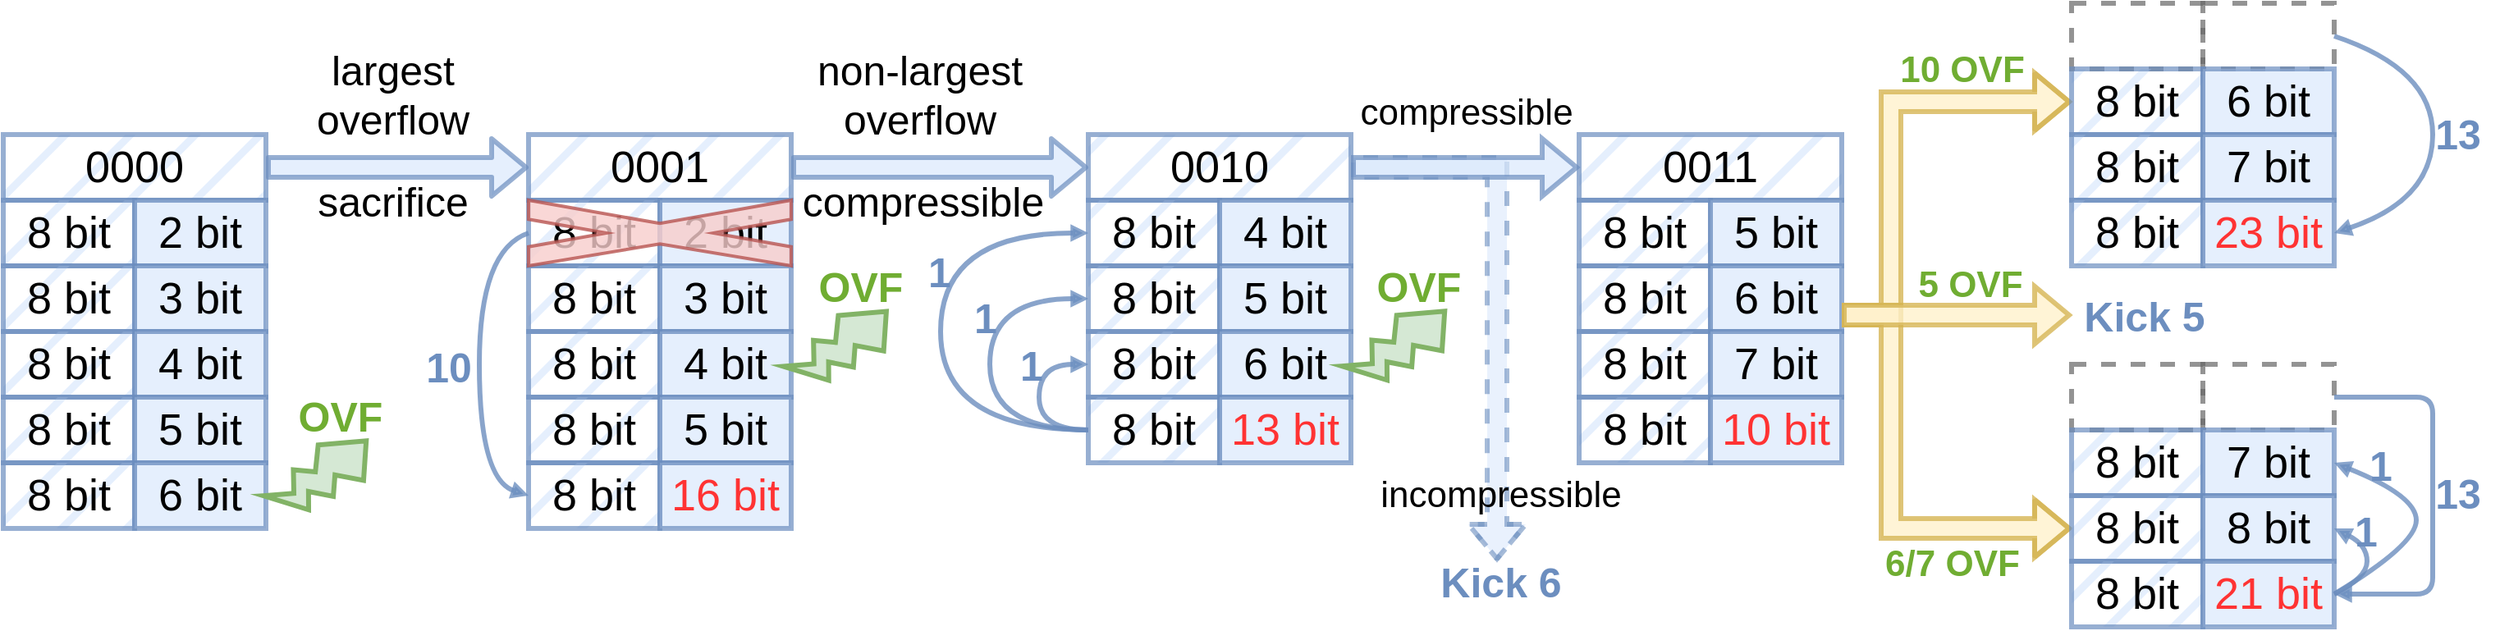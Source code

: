 <mxfile version="21.1.1" type="github">
  <diagram name="第 1 页" id="zboWKc4ISoyXJ-1OVmhn">
    <mxGraphModel dx="1831" dy="1630" grid="1" gridSize="10" guides="1" tooltips="1" connect="1" arrows="1" fold="1" page="0" pageScale="1" pageWidth="827" pageHeight="1169" math="0" shadow="0">
      <root>
        <mxCell id="0" />
        <mxCell id="1" parent="0" />
        <mxCell id="GYQ1Kux6D1NKfZAObwNb-1" value="&lt;font style=&quot;font-size: 27px;&quot;&gt;&lt;br style=&quot;font-size: 27px;&quot;&gt;&lt;/font&gt;" style="rounded=0;whiteSpace=wrap;html=1;fontFamily=Helvetica;strokeWidth=3;fillColor=none;strokeColor=#666666;fontSize=27;fillStyle=hatch;opacity=70;fontColor=#333333;dashed=1;" vertex="1" parent="1">
          <mxGeometry x="2020" y="60" width="80" height="40" as="geometry" />
        </mxCell>
        <mxCell id="GYQ1Kux6D1NKfZAObwNb-2" value="&lt;font style=&quot;font-size: 27px;&quot;&gt;&lt;br style=&quot;font-size: 27px;&quot;&gt;&lt;/font&gt;" style="rounded=0;whiteSpace=wrap;html=1;fontFamily=Helvetica;strokeWidth=3;fillColor=none;strokeColor=#666666;fontSize=27;opacity=70;fontColor=#333333;dashed=1;" vertex="1" parent="1">
          <mxGeometry x="2100" y="60" width="80" height="40" as="geometry" />
        </mxCell>
        <mxCell id="GYQ1Kux6D1NKfZAObwNb-3" value="&lt;font style=&quot;font-size: 27px;&quot;&gt;&lt;br style=&quot;font-size: 27px;&quot;&gt;&lt;/font&gt;" style="rounded=0;whiteSpace=wrap;html=1;fontFamily=Helvetica;strokeWidth=3;fillColor=none;strokeColor=#666666;fontSize=27;fillStyle=hatch;opacity=70;fontColor=#333333;dashed=1;" vertex="1" parent="1">
          <mxGeometry x="2020" y="-160" width="80" height="40" as="geometry" />
        </mxCell>
        <mxCell id="GYQ1Kux6D1NKfZAObwNb-4" value="&lt;font style=&quot;font-size: 27px;&quot;&gt;&lt;br style=&quot;font-size: 27px;&quot;&gt;&lt;/font&gt;" style="rounded=0;whiteSpace=wrap;html=1;fontFamily=Helvetica;strokeWidth=3;fillColor=none;strokeColor=#666666;fontSize=27;opacity=70;fontColor=#333333;dashed=1;" vertex="1" parent="1">
          <mxGeometry x="2100" y="-160" width="80" height="40" as="geometry" />
        </mxCell>
        <mxCell id="GYQ1Kux6D1NKfZAObwNb-5" style="orthogonalLoop=1;jettySize=auto;html=1;startArrow=none;startFill=0;endArrow=block;endFill=0;strokeColor=#6c8ebf;strokeWidth=3;fontStyle=1;jumpStyle=gap;jumpSize=10;rounded=0;fontFamily=Helvetica;fontSize=30;fillColor=#dae8fc;shape=flexArrow;gradientDirection=south;opacity=60;exitX=1;exitY=0.5;exitDx=0;exitDy=0;dashed=1;" edge="1" parent="1" source="GYQ1Kux6D1NKfZAObwNb-32">
          <mxGeometry relative="1" as="geometry">
            <mxPoint x="1540.0" y="136" as="sourcePoint" />
            <mxPoint x="1670" y="180" as="targetPoint" />
            <Array as="points">
              <mxPoint x="1670" y="-60" />
            </Array>
          </mxGeometry>
        </mxCell>
        <mxCell id="GYQ1Kux6D1NKfZAObwNb-6" value="&lt;font style=&quot;font-size: 22px;&quot;&gt;5 OVF&lt;/font&gt;" style="text;html=1;align=center;verticalAlign=middle;resizable=0;points=[];autosize=1;fontStyle=1;fontFamily=Helvetica;fontSize=25;strokeWidth=3;fillColor=none;strokeColor=none;gradientColor=#97d077;gradientDirection=south;rotation=0;fontColor=#4D9900;textOpacity=80;" vertex="1" parent="1">
          <mxGeometry x="1913" y="-10.14" width="90" height="40" as="geometry" />
        </mxCell>
        <mxCell id="GYQ1Kux6D1NKfZAObwNb-7" value="&lt;font style=&quot;font-size: 27px;&quot;&gt;&lt;font style=&quot;font-size: 27px;&quot;&gt;0000&lt;/font&gt;&lt;br style=&quot;font-size: 27px;&quot;&gt;&lt;/font&gt;" style="rounded=0;whiteSpace=wrap;html=1;fontFamily=Helvetica;strokeWidth=3;fillColor=#dae8fc;strokeColor=#6c8ebf;fontSize=27;fillStyle=hatch;opacity=70;" vertex="1" parent="1">
          <mxGeometry x="760" y="-80" width="160" height="40" as="geometry" />
        </mxCell>
        <mxCell id="GYQ1Kux6D1NKfZAObwNb-8" value="&lt;font style=&quot;font-size: 27px;&quot;&gt;&lt;font style=&quot;font-size: 27px;&quot;&gt;8 bit&lt;/font&gt;&lt;br style=&quot;font-size: 27px;&quot;&gt;&lt;/font&gt;" style="rounded=0;whiteSpace=wrap;html=1;fontFamily=Helvetica;strokeWidth=3;fillColor=#dae8fc;strokeColor=#6c8ebf;fontSize=27;fillStyle=hatch;opacity=70;" vertex="1" parent="1">
          <mxGeometry x="760" y="-40" width="80" height="40" as="geometry" />
        </mxCell>
        <mxCell id="GYQ1Kux6D1NKfZAObwNb-9" value="&lt;font style=&quot;font-size: 27px;&quot;&gt;&lt;font style=&quot;font-size: 27px;&quot;&gt;2 bit&lt;/font&gt;&lt;br style=&quot;font-size: 27px;&quot;&gt;&lt;/font&gt;" style="rounded=0;whiteSpace=wrap;html=1;fontFamily=Helvetica;strokeWidth=3;fillColor=#dae8fc;strokeColor=#6c8ebf;fontSize=27;opacity=70;" vertex="1" parent="1">
          <mxGeometry x="840" y="-40" width="80" height="40" as="geometry" />
        </mxCell>
        <mxCell id="GYQ1Kux6D1NKfZAObwNb-10" value="&lt;font style=&quot;font-size: 27px;&quot;&gt;&lt;font style=&quot;font-size: 27px;&quot;&gt;8 bit&lt;/font&gt;&lt;br style=&quot;font-size: 27px;&quot;&gt;&lt;/font&gt;" style="rounded=0;whiteSpace=wrap;html=1;fontFamily=Helvetica;strokeWidth=3;fillColor=#dae8fc;strokeColor=#6c8ebf;fontSize=27;fillStyle=hatch;opacity=70;" vertex="1" parent="1">
          <mxGeometry x="760" width="80" height="40" as="geometry" />
        </mxCell>
        <mxCell id="GYQ1Kux6D1NKfZAObwNb-11" value="&lt;font style=&quot;font-size: 27px;&quot;&gt;&lt;font style=&quot;font-size: 27px;&quot;&gt;3 bit&lt;/font&gt;&lt;br style=&quot;font-size: 27px;&quot;&gt;&lt;/font&gt;" style="rounded=0;whiteSpace=wrap;html=1;fontFamily=Helvetica;strokeWidth=3;fillColor=#dae8fc;strokeColor=#6c8ebf;fontSize=27;opacity=70;" vertex="1" parent="1">
          <mxGeometry x="840" width="80" height="40" as="geometry" />
        </mxCell>
        <mxCell id="GYQ1Kux6D1NKfZAObwNb-12" value="&lt;font style=&quot;font-size: 27px;&quot;&gt;&lt;font style=&quot;font-size: 27px;&quot;&gt;8 bit&lt;/font&gt;&lt;br style=&quot;font-size: 27px;&quot;&gt;&lt;/font&gt;" style="rounded=0;whiteSpace=wrap;html=1;fontFamily=Helvetica;strokeWidth=3;fillColor=#dae8fc;strokeColor=#6c8ebf;fontSize=27;fillStyle=hatch;opacity=70;" vertex="1" parent="1">
          <mxGeometry x="760" y="40" width="80" height="40" as="geometry" />
        </mxCell>
        <mxCell id="GYQ1Kux6D1NKfZAObwNb-13" value="&lt;font style=&quot;font-size: 27px;&quot;&gt;&lt;font style=&quot;font-size: 27px;&quot;&gt;4 bit&lt;/font&gt;&lt;br style=&quot;font-size: 27px;&quot;&gt;&lt;/font&gt;" style="rounded=0;whiteSpace=wrap;html=1;fontFamily=Helvetica;strokeWidth=3;fillColor=#dae8fc;strokeColor=#6c8ebf;fontSize=27;opacity=70;" vertex="1" parent="1">
          <mxGeometry x="840" y="40" width="80" height="40" as="geometry" />
        </mxCell>
        <mxCell id="GYQ1Kux6D1NKfZAObwNb-14" value="&lt;font style=&quot;font-size: 27px;&quot;&gt;&lt;font style=&quot;font-size: 27px;&quot;&gt;8 bit&lt;/font&gt;&lt;br style=&quot;font-size: 27px;&quot;&gt;&lt;/font&gt;" style="rounded=0;whiteSpace=wrap;html=1;fontFamily=Helvetica;strokeWidth=3;fillColor=#dae8fc;strokeColor=#6c8ebf;fontSize=27;fillStyle=hatch;opacity=70;" vertex="1" parent="1">
          <mxGeometry x="760" y="80" width="80" height="40" as="geometry" />
        </mxCell>
        <mxCell id="GYQ1Kux6D1NKfZAObwNb-15" value="&lt;font style=&quot;font-size: 27px;&quot;&gt;&lt;font style=&quot;font-size: 27px;&quot;&gt;5 bit&lt;/font&gt;&lt;br style=&quot;font-size: 27px;&quot;&gt;&lt;/font&gt;" style="rounded=0;whiteSpace=wrap;html=1;fontFamily=Helvetica;strokeWidth=3;fillColor=#dae8fc;strokeColor=#6c8ebf;fontSize=27;opacity=70;" vertex="1" parent="1">
          <mxGeometry x="840" y="80" width="80" height="40" as="geometry" />
        </mxCell>
        <mxCell id="GYQ1Kux6D1NKfZAObwNb-16" value="&lt;font style=&quot;font-size: 27px;&quot;&gt;&lt;font style=&quot;font-size: 27px;&quot;&gt;8 bit&lt;/font&gt;&lt;br style=&quot;font-size: 27px;&quot;&gt;&lt;/font&gt;" style="rounded=0;whiteSpace=wrap;html=1;fontFamily=Helvetica;strokeWidth=3;fillColor=#dae8fc;strokeColor=#6c8ebf;fontSize=27;fillStyle=hatch;opacity=70;" vertex="1" parent="1">
          <mxGeometry x="760" y="120" width="80" height="40" as="geometry" />
        </mxCell>
        <mxCell id="GYQ1Kux6D1NKfZAObwNb-17" value="&lt;font style=&quot;font-size: 27px;&quot;&gt;&lt;font style=&quot;font-size: 27px;&quot;&gt;6 bit&lt;/font&gt;&lt;br style=&quot;font-size: 27px;&quot;&gt;&lt;/font&gt;" style="rounded=0;whiteSpace=wrap;html=1;fontFamily=Helvetica;strokeWidth=3;fillColor=#dae8fc;strokeColor=#6c8ebf;fontSize=27;opacity=70;" vertex="1" parent="1">
          <mxGeometry x="840" y="120" width="80" height="40" as="geometry" />
        </mxCell>
        <mxCell id="GYQ1Kux6D1NKfZAObwNb-18" value="&lt;font style=&quot;font-size: 27px;&quot;&gt;&lt;font style=&quot;font-size: 27px;&quot;&gt;0001&lt;/font&gt;&lt;br style=&quot;font-size: 27px;&quot;&gt;&lt;/font&gt;" style="rounded=0;whiteSpace=wrap;html=1;fontFamily=Helvetica;strokeWidth=3;fillColor=#dae8fc;strokeColor=#6c8ebf;fontSize=27;fillStyle=hatch;opacity=70;" vertex="1" parent="1">
          <mxGeometry x="1080" y="-80" width="160" height="40" as="geometry" />
        </mxCell>
        <mxCell id="GYQ1Kux6D1NKfZAObwNb-19" value="&lt;font style=&quot;font-size: 27px;&quot;&gt;&lt;font style=&quot;font-size: 27px;&quot;&gt;8 bit&lt;/font&gt;&lt;br style=&quot;font-size: 27px;&quot;&gt;&lt;/font&gt;" style="rounded=0;whiteSpace=wrap;html=1;fontFamily=Helvetica;strokeWidth=3;fillColor=#dae8fc;strokeColor=#6c8ebf;fontSize=27;fillStyle=hatch;opacity=70;" vertex="1" parent="1">
          <mxGeometry x="1080" y="-40" width="80" height="40" as="geometry" />
        </mxCell>
        <mxCell id="GYQ1Kux6D1NKfZAObwNb-20" value="&lt;font style=&quot;font-size: 27px;&quot;&gt;&lt;font style=&quot;font-size: 27px;&quot;&gt;2 bit&lt;/font&gt;&lt;br style=&quot;font-size: 27px;&quot;&gt;&lt;/font&gt;" style="rounded=0;whiteSpace=wrap;html=1;fontFamily=Helvetica;strokeWidth=3;fillColor=#dae8fc;strokeColor=#6c8ebf;fontSize=27;opacity=70;" vertex="1" parent="1">
          <mxGeometry x="1160" y="-40" width="80" height="40" as="geometry" />
        </mxCell>
        <mxCell id="GYQ1Kux6D1NKfZAObwNb-21" value="&lt;font style=&quot;font-size: 27px;&quot;&gt;&lt;font style=&quot;font-size: 27px;&quot;&gt;8 bit&lt;/font&gt;&lt;br style=&quot;font-size: 27px;&quot;&gt;&lt;/font&gt;" style="rounded=0;whiteSpace=wrap;html=1;fontFamily=Helvetica;strokeWidth=3;fillColor=#dae8fc;strokeColor=#6c8ebf;fontSize=27;fillStyle=hatch;opacity=70;" vertex="1" parent="1">
          <mxGeometry x="1080" width="80" height="40" as="geometry" />
        </mxCell>
        <mxCell id="GYQ1Kux6D1NKfZAObwNb-22" value="&lt;font style=&quot;font-size: 27px;&quot;&gt;&lt;font style=&quot;font-size: 27px;&quot;&gt;3 bit&lt;/font&gt;&lt;br style=&quot;font-size: 27px;&quot;&gt;&lt;/font&gt;" style="rounded=0;whiteSpace=wrap;html=1;fontFamily=Helvetica;strokeWidth=3;fillColor=#dae8fc;strokeColor=#6c8ebf;fontSize=27;opacity=70;" vertex="1" parent="1">
          <mxGeometry x="1160" width="80" height="40" as="geometry" />
        </mxCell>
        <mxCell id="GYQ1Kux6D1NKfZAObwNb-23" value="&lt;font style=&quot;font-size: 27px;&quot;&gt;&lt;font style=&quot;font-size: 27px;&quot;&gt;8 bit&lt;/font&gt;&lt;br style=&quot;font-size: 27px;&quot;&gt;&lt;/font&gt;" style="rounded=0;whiteSpace=wrap;html=1;fontFamily=Helvetica;strokeWidth=3;fillColor=#dae8fc;strokeColor=#6c8ebf;fontSize=27;fillStyle=hatch;opacity=70;" vertex="1" parent="1">
          <mxGeometry x="1080" y="40" width="80" height="40" as="geometry" />
        </mxCell>
        <mxCell id="GYQ1Kux6D1NKfZAObwNb-24" value="&lt;font style=&quot;font-size: 27px;&quot;&gt;&lt;font style=&quot;font-size: 27px;&quot;&gt;4 bit&lt;/font&gt;&lt;br style=&quot;font-size: 27px;&quot;&gt;&lt;/font&gt;" style="rounded=0;whiteSpace=wrap;html=1;fontFamily=Helvetica;strokeWidth=3;fillColor=#dae8fc;strokeColor=#6c8ebf;fontSize=27;opacity=70;" vertex="1" parent="1">
          <mxGeometry x="1160" y="40" width="80" height="40" as="geometry" />
        </mxCell>
        <mxCell id="GYQ1Kux6D1NKfZAObwNb-25" value="&lt;font style=&quot;font-size: 27px;&quot;&gt;&lt;font style=&quot;font-size: 27px;&quot;&gt;8 bit&lt;/font&gt;&lt;br style=&quot;font-size: 27px;&quot;&gt;&lt;/font&gt;" style="rounded=0;whiteSpace=wrap;html=1;fontFamily=Helvetica;strokeWidth=3;fillColor=#dae8fc;strokeColor=#6c8ebf;fontSize=27;fillStyle=hatch;opacity=70;" vertex="1" parent="1">
          <mxGeometry x="1080" y="80" width="80" height="40" as="geometry" />
        </mxCell>
        <mxCell id="GYQ1Kux6D1NKfZAObwNb-26" value="&lt;font style=&quot;font-size: 27px;&quot;&gt;&lt;font style=&quot;font-size: 27px;&quot;&gt;5 bit&lt;/font&gt;&lt;br style=&quot;font-size: 27px;&quot;&gt;&lt;/font&gt;" style="rounded=0;whiteSpace=wrap;html=1;fontFamily=Helvetica;strokeWidth=3;fillColor=#dae8fc;strokeColor=#6c8ebf;fontSize=27;opacity=70;" vertex="1" parent="1">
          <mxGeometry x="1160" y="80" width="80" height="40" as="geometry" />
        </mxCell>
        <mxCell id="GYQ1Kux6D1NKfZAObwNb-27" value="&lt;font style=&quot;font-size: 27px;&quot;&gt;&lt;font style=&quot;font-size: 27px;&quot;&gt;8 bit&lt;/font&gt;&lt;br style=&quot;font-size: 27px;&quot;&gt;&lt;/font&gt;" style="rounded=0;whiteSpace=wrap;html=1;fontFamily=Helvetica;strokeWidth=3;fillColor=#dae8fc;strokeColor=#6c8ebf;fontSize=27;fillStyle=hatch;opacity=70;" vertex="1" parent="1">
          <mxGeometry x="1080" y="120" width="80" height="40" as="geometry" />
        </mxCell>
        <mxCell id="GYQ1Kux6D1NKfZAObwNb-28" value="&lt;font style=&quot;font-size: 27px;&quot;&gt;&lt;font color=&quot;#ff3333&quot; style=&quot;font-size: 27px;&quot;&gt;16 bit&lt;/font&gt;&lt;br style=&quot;font-size: 27px;&quot;&gt;&lt;/font&gt;" style="rounded=0;whiteSpace=wrap;html=1;fontFamily=Helvetica;strokeWidth=3;fillColor=#dae8fc;strokeColor=#6c8ebf;fontSize=27;opacity=70;" vertex="1" parent="1">
          <mxGeometry x="1160" y="120" width="80" height="40" as="geometry" />
        </mxCell>
        <mxCell id="GYQ1Kux6D1NKfZAObwNb-29" value="&lt;font style=&quot;font-size: 25px;&quot;&gt;OVF&lt;/font&gt;" style="text;html=1;align=center;verticalAlign=middle;resizable=0;points=[];autosize=1;fontStyle=1;fontFamily=Helvetica;fontSize=25;strokeWidth=3;fillColor=none;strokeColor=none;gradientColor=#97d077;gradientDirection=south;rotation=0;fontColor=#4D9900;textOpacity=80;" vertex="1" parent="1">
          <mxGeometry x="930" y="71.0" width="70" height="40" as="geometry" />
        </mxCell>
        <mxCell id="GYQ1Kux6D1NKfZAObwNb-30" style="orthogonalLoop=1;jettySize=auto;html=1;startArrow=none;startFill=0;endArrow=block;endFill=0;strokeColor=#6c8ebf;strokeWidth=3;fontStyle=1;jumpStyle=gap;jumpSize=10;rounded=1;fontFamily=Helvetica;fontSize=30;fillColor=#dae8fc;shape=flexArrow;gradientDirection=south;opacity=70;exitX=1;exitY=0.5;exitDx=0;exitDy=0;entryX=0;entryY=0.5;entryDx=0;entryDy=0;" edge="1" parent="1" source="GYQ1Kux6D1NKfZAObwNb-7" target="GYQ1Kux6D1NKfZAObwNb-18">
          <mxGeometry relative="1" as="geometry">
            <mxPoint x="1000" y="-100" as="sourcePoint" />
            <mxPoint x="1000" y="150" as="targetPoint" />
          </mxGeometry>
        </mxCell>
        <mxCell id="GYQ1Kux6D1NKfZAObwNb-31" value="&lt;font color=&quot;#000000&quot; style=&quot;font-size: 25px; font-weight: normal;&quot;&gt;largest&lt;br style=&quot;font-size: 25px;&quot;&gt;overflow&lt;br style=&quot;font-size: 25px;&quot;&gt;&lt;/font&gt;" style="text;html=1;align=center;verticalAlign=middle;resizable=0;points=[];autosize=1;fontStyle=1;fontFamily=Helvetica;fontSize=25;strokeWidth=3;fillColor=none;strokeColor=none;gradientColor=#97d077;gradientDirection=south;rotation=0;fontColor=#4D9900;" vertex="1" parent="1">
          <mxGeometry x="937" y="-140.0" width="120" height="70" as="geometry" />
        </mxCell>
        <mxCell id="GYQ1Kux6D1NKfZAObwNb-32" value="&lt;font style=&quot;font-size: 27px;&quot;&gt;&lt;font style=&quot;font-size: 27px;&quot;&gt;0010&lt;/font&gt;&lt;br style=&quot;font-size: 27px;&quot;&gt;&lt;/font&gt;" style="rounded=0;whiteSpace=wrap;html=1;fontFamily=Helvetica;strokeWidth=3;fillColor=#dae8fc;strokeColor=#6c8ebf;fontSize=27;fillStyle=hatch;opacity=70;" vertex="1" parent="1">
          <mxGeometry x="1421" y="-80" width="160" height="40" as="geometry" />
        </mxCell>
        <mxCell id="GYQ1Kux6D1NKfZAObwNb-33" value="&lt;font style=&quot;font-size: 27px;&quot;&gt;&lt;font style=&quot;font-size: 27px;&quot;&gt;8 bit&lt;/font&gt;&lt;br style=&quot;font-size: 27px;&quot;&gt;&lt;/font&gt;" style="rounded=0;whiteSpace=wrap;html=1;fontFamily=Helvetica;strokeWidth=3;fillColor=#dae8fc;strokeColor=#6c8ebf;fontSize=27;fillStyle=hatch;opacity=70;" vertex="1" parent="1">
          <mxGeometry x="1421" y="-40" width="80" height="40" as="geometry" />
        </mxCell>
        <mxCell id="GYQ1Kux6D1NKfZAObwNb-34" value="&lt;font style=&quot;font-size: 27px;&quot;&gt;&lt;font style=&quot;font-size: 27px;&quot;&gt;4 bit&lt;/font&gt;&lt;br style=&quot;font-size: 27px;&quot;&gt;&lt;/font&gt;" style="rounded=0;whiteSpace=wrap;html=1;fontFamily=Helvetica;strokeWidth=3;fillColor=#dae8fc;strokeColor=#6c8ebf;fontSize=27;opacity=70;" vertex="1" parent="1">
          <mxGeometry x="1501" y="-40" width="80" height="40" as="geometry" />
        </mxCell>
        <mxCell id="GYQ1Kux6D1NKfZAObwNb-35" value="&lt;font style=&quot;font-size: 27px;&quot;&gt;&lt;font style=&quot;font-size: 27px;&quot;&gt;8 bit&lt;/font&gt;&lt;br style=&quot;font-size: 27px;&quot;&gt;&lt;/font&gt;" style="rounded=0;whiteSpace=wrap;html=1;fontFamily=Helvetica;strokeWidth=3;fillColor=#dae8fc;strokeColor=#6c8ebf;fontSize=27;fillStyle=hatch;opacity=70;" vertex="1" parent="1">
          <mxGeometry x="1421" width="80" height="40" as="geometry" />
        </mxCell>
        <mxCell id="GYQ1Kux6D1NKfZAObwNb-36" value="&lt;font style=&quot;font-size: 27px;&quot;&gt;5 bit&lt;br style=&quot;font-size: 27px;&quot;&gt;&lt;/font&gt;" style="rounded=0;whiteSpace=wrap;html=1;fontFamily=Helvetica;strokeWidth=3;fillColor=#dae8fc;strokeColor=#6c8ebf;fontSize=27;opacity=70;" vertex="1" parent="1">
          <mxGeometry x="1501" width="80" height="40" as="geometry" />
        </mxCell>
        <mxCell id="GYQ1Kux6D1NKfZAObwNb-37" value="&lt;font style=&quot;font-size: 27px;&quot;&gt;&lt;font style=&quot;font-size: 27px;&quot;&gt;8 bit&lt;/font&gt;&lt;br style=&quot;font-size: 27px;&quot;&gt;&lt;/font&gt;" style="rounded=0;whiteSpace=wrap;html=1;fontFamily=Helvetica;strokeWidth=3;fillColor=#dae8fc;strokeColor=#6c8ebf;fontSize=27;fillStyle=hatch;opacity=70;" vertex="1" parent="1">
          <mxGeometry x="1421" y="40" width="80" height="40" as="geometry" />
        </mxCell>
        <mxCell id="GYQ1Kux6D1NKfZAObwNb-38" value="&lt;font style=&quot;font-size: 27px;&quot;&gt;&lt;font style=&quot;font-size: 27px;&quot;&gt;6 bit&lt;/font&gt;&lt;br style=&quot;font-size: 27px;&quot;&gt;&lt;/font&gt;" style="rounded=0;whiteSpace=wrap;html=1;fontFamily=Helvetica;strokeWidth=3;fillColor=#dae8fc;strokeColor=#6c8ebf;fontSize=27;opacity=70;" vertex="1" parent="1">
          <mxGeometry x="1501" y="40" width="80" height="40" as="geometry" />
        </mxCell>
        <mxCell id="GYQ1Kux6D1NKfZAObwNb-39" value="&lt;font style=&quot;font-size: 27px;&quot;&gt;&lt;font style=&quot;font-size: 27px;&quot;&gt;8 bit&lt;/font&gt;&lt;br style=&quot;font-size: 27px;&quot;&gt;&lt;/font&gt;" style="rounded=0;whiteSpace=wrap;html=1;fontFamily=Helvetica;strokeWidth=3;fillColor=#dae8fc;strokeColor=#6c8ebf;fontSize=27;fillStyle=hatch;opacity=70;" vertex="1" parent="1">
          <mxGeometry x="1421" y="80" width="80" height="40" as="geometry" />
        </mxCell>
        <mxCell id="GYQ1Kux6D1NKfZAObwNb-40" value="&lt;font style=&quot;font-size: 27px;&quot;&gt;&lt;font color=&quot;#ff3333&quot; style=&quot;font-size: 27px;&quot;&gt;13 bit&lt;/font&gt;&lt;br style=&quot;font-size: 27px;&quot;&gt;&lt;/font&gt;" style="rounded=0;whiteSpace=wrap;html=1;fontFamily=Helvetica;strokeWidth=3;fillColor=#dae8fc;strokeColor=#6c8ebf;fontSize=27;opacity=70;" vertex="1" parent="1">
          <mxGeometry x="1501" y="80" width="80" height="40" as="geometry" />
        </mxCell>
        <mxCell id="GYQ1Kux6D1NKfZAObwNb-41" style="orthogonalLoop=1;jettySize=auto;html=1;startArrow=none;startFill=0;endArrow=block;endFill=0;strokeColor=#6c8ebf;strokeWidth=3;fontStyle=1;jumpStyle=gap;jumpSize=10;rounded=1;fontFamily=Helvetica;fontSize=30;fillColor=#dae8fc;shape=flexArrow;gradientDirection=south;opacity=70;exitX=1;exitY=0.5;exitDx=0;exitDy=0;entryX=0;entryY=0.5;entryDx=0;entryDy=0;" edge="1" parent="1" source="GYQ1Kux6D1NKfZAObwNb-18" target="GYQ1Kux6D1NKfZAObwNb-32">
          <mxGeometry relative="1" as="geometry">
            <mxPoint x="1210" y="-105.5" as="sourcePoint" />
            <mxPoint x="1410" y="-105.5" as="targetPoint" />
          </mxGeometry>
        </mxCell>
        <mxCell id="GYQ1Kux6D1NKfZAObwNb-42" value="" style="verticalLabelPosition=bottom;verticalAlign=top;html=1;shape=mxgraph.basic.x;shadow=0;fillStyle=auto;strokeWidth=2;fontSize=27;fillColor=#f8cecc;strokeColor=#b85450;rotation=-90;gradientDirection=north;opacity=80;" vertex="1" parent="1">
          <mxGeometry x="1140" y="-100" width="40" height="160" as="geometry" />
        </mxCell>
        <mxCell id="GYQ1Kux6D1NKfZAObwNb-43" style="orthogonalLoop=1;jettySize=auto;html=1;strokeWidth=3;fontStyle=1;fontFamily=Helvetica;fontSize=30;entryX=0;entryY=0.5;entryDx=0;entryDy=0;endArrow=block;endFill=1;fillColor=#dae8fc;strokeColor=#6c8ebf;opacity=80;exitX=0;exitY=0.5;exitDx=0;exitDy=0;curved=1;endSize=3;" edge="1" parent="1" source="GYQ1Kux6D1NKfZAObwNb-19" target="GYQ1Kux6D1NKfZAObwNb-27">
          <mxGeometry relative="1" as="geometry">
            <mxPoint x="1160" y="187" as="targetPoint" />
            <mxPoint x="1010" y="20" as="sourcePoint" />
            <Array as="points">
              <mxPoint x="1050" y="-10" />
              <mxPoint x="1050" y="130" />
            </Array>
          </mxGeometry>
        </mxCell>
        <mxCell id="GYQ1Kux6D1NKfZAObwNb-44" value="&lt;font color=&quot;#6c8ebf&quot; style=&quot;font-size: 25px;&quot;&gt;10&lt;/font&gt;" style="text;html=1;align=center;verticalAlign=middle;resizable=0;points=[];autosize=1;fontStyle=1;fontFamily=Helvetica;fontSize=30;strokeWidth=3;fillColor=none;strokeColor=none;gradientColor=#97d077;gradientDirection=south;rotation=0;fontColor=#4D9900;" vertex="1" parent="1">
          <mxGeometry x="1006" y="35.0" width="50" height="50" as="geometry" />
        </mxCell>
        <mxCell id="GYQ1Kux6D1NKfZAObwNb-45" value="" style="verticalLabelPosition=bottom;verticalAlign=top;html=1;shape=mxgraph.basic.flash;fillStyle=auto;fillColor=#d5e8d4;rotation=45;strokeColor=#82b366;strokeWidth=3;flipH=0;shadow=0;" vertex="1" parent="1">
          <mxGeometry x="1253.85" y="16.06" width="36.64" height="68.08" as="geometry" />
        </mxCell>
        <mxCell id="GYQ1Kux6D1NKfZAObwNb-46" value="&lt;font style=&quot;font-size: 25px;&quot;&gt;OVF&lt;/font&gt;" style="text;html=1;align=center;verticalAlign=middle;resizable=0;points=[];autosize=1;fontStyle=1;fontFamily=Helvetica;fontSize=25;strokeWidth=3;fillColor=none;strokeColor=none;gradientColor=#97d077;gradientDirection=south;rotation=0;fontColor=#4D9900;textOpacity=80;" vertex="1" parent="1">
          <mxGeometry x="1247.0" y="-8.14" width="70" height="40" as="geometry" />
        </mxCell>
        <mxCell id="GYQ1Kux6D1NKfZAObwNb-47" value="" style="verticalLabelPosition=bottom;verticalAlign=top;html=1;shape=mxgraph.basic.flash;fillStyle=auto;fillColor=#d5e8d4;rotation=45;strokeColor=#82b366;strokeWidth=3;flipH=0;shadow=0;" vertex="1" parent="1">
          <mxGeometry x="937.0" y="94.92" width="36.64" height="68.08" as="geometry" />
        </mxCell>
        <mxCell id="GYQ1Kux6D1NKfZAObwNb-48" value="&lt;p style=&quot;margin-top: 0pt; margin-bottom: 0pt; margin-left: 0in; font-size: 25px;&quot;&gt;&lt;font style=&quot;font-weight: normal; font-size: 25px;&quot; color=&quot;#000000&quot;&gt;compressible&lt;/font&gt;&lt;/p&gt;" style="text;html=1;align=center;verticalAlign=middle;resizable=0;points=[];autosize=1;fontStyle=1;fontFamily=Helvetica;fontSize=25;strokeWidth=3;fillColor=none;strokeColor=none;gradientColor=#97d077;gradientDirection=south;rotation=0;fontColor=#4D9900;" vertex="1" parent="1">
          <mxGeometry x="1235" y="-59.94" width="170" height="40" as="geometry" />
        </mxCell>
        <mxCell id="GYQ1Kux6D1NKfZAObwNb-49" style="orthogonalLoop=1;jettySize=auto;html=1;strokeWidth=3;fontStyle=1;fontFamily=Helvetica;fontSize=30;entryX=0;entryY=0.5;entryDx=0;entryDy=0;endArrow=block;endFill=1;fillColor=#dae8fc;strokeColor=#6c8ebf;opacity=80;exitX=0;exitY=0.5;exitDx=0;exitDy=0;curved=1;endSize=3;" edge="1" parent="1" source="GYQ1Kux6D1NKfZAObwNb-39" target="GYQ1Kux6D1NKfZAObwNb-37">
          <mxGeometry relative="1" as="geometry">
            <mxPoint x="1381" y="273" as="targetPoint" />
            <mxPoint x="1381" y="113" as="sourcePoint" />
            <Array as="points">
              <mxPoint x="1391" y="100" />
              <mxPoint x="1391" y="60" />
            </Array>
          </mxGeometry>
        </mxCell>
        <mxCell id="GYQ1Kux6D1NKfZAObwNb-50" style="orthogonalLoop=1;jettySize=auto;html=1;strokeWidth=3;fontStyle=1;fontFamily=Helvetica;fontSize=30;entryX=0;entryY=0.5;entryDx=0;entryDy=0;endArrow=block;endFill=1;fillColor=#dae8fc;strokeColor=#6c8ebf;opacity=80;curved=1;endSize=3;" edge="1" parent="1" target="GYQ1Kux6D1NKfZAObwNb-35">
          <mxGeometry relative="1" as="geometry">
            <mxPoint x="1431" y="70" as="targetPoint" />
            <mxPoint x="1421" y="100" as="sourcePoint" />
            <Array as="points">
              <mxPoint x="1361" y="100" />
              <mxPoint x="1361" y="20" />
            </Array>
          </mxGeometry>
        </mxCell>
        <mxCell id="GYQ1Kux6D1NKfZAObwNb-51" style="orthogonalLoop=1;jettySize=auto;html=1;strokeWidth=3;fontStyle=1;fontFamily=Helvetica;fontSize=30;entryX=0;entryY=0.5;entryDx=0;entryDy=0;endArrow=block;endFill=1;fillColor=#dae8fc;strokeColor=#6c8ebf;opacity=80;curved=1;endSize=3;" edge="1" parent="1" target="GYQ1Kux6D1NKfZAObwNb-33">
          <mxGeometry relative="1" as="geometry">
            <mxPoint x="1431.0" y="30" as="targetPoint" />
            <mxPoint x="1421" y="100" as="sourcePoint" />
            <Array as="points">
              <mxPoint x="1331" y="100" />
              <mxPoint x="1331" y="-20" />
            </Array>
          </mxGeometry>
        </mxCell>
        <mxCell id="GYQ1Kux6D1NKfZAObwNb-52" value="&lt;font color=&quot;#6c8ebf&quot; style=&quot;font-size: 25px;&quot;&gt;1&lt;/font&gt;" style="text;html=1;align=center;verticalAlign=middle;resizable=0;points=[];autosize=1;fontStyle=1;fontFamily=Helvetica;fontSize=30;strokeWidth=3;fillColor=none;strokeColor=none;gradientColor=#97d077;gradientDirection=south;rotation=0;fontColor=#4D9900;" vertex="1" parent="1">
          <mxGeometry x="1366" y="34.14" width="40" height="50" as="geometry" />
        </mxCell>
        <mxCell id="GYQ1Kux6D1NKfZAObwNb-53" value="&lt;font color=&quot;#6c8ebf&quot; style=&quot;font-size: 25px;&quot;&gt;1&lt;/font&gt;" style="text;html=1;align=center;verticalAlign=middle;resizable=0;points=[];autosize=1;fontStyle=1;fontFamily=Helvetica;fontSize=30;strokeWidth=3;fillColor=none;strokeColor=none;gradientColor=#97d077;gradientDirection=south;rotation=0;fontColor=#4D9900;" vertex="1" parent="1">
          <mxGeometry x="1338" y="5.0" width="40" height="50" as="geometry" />
        </mxCell>
        <mxCell id="GYQ1Kux6D1NKfZAObwNb-54" value="&lt;font color=&quot;#6c8ebf&quot; style=&quot;font-size: 25px;&quot;&gt;1&lt;/font&gt;" style="text;html=1;align=center;verticalAlign=middle;resizable=0;points=[];autosize=1;fontStyle=1;fontFamily=Helvetica;fontSize=30;strokeWidth=3;fillColor=none;strokeColor=none;gradientColor=#97d077;gradientDirection=south;rotation=0;fontColor=#4D9900;" vertex="1" parent="1">
          <mxGeometry x="1310" y="-22.94" width="40" height="50" as="geometry" />
        </mxCell>
        <mxCell id="GYQ1Kux6D1NKfZAObwNb-55" value="" style="verticalLabelPosition=bottom;verticalAlign=top;html=1;shape=mxgraph.basic.flash;fillStyle=auto;fillColor=#d5e8d4;rotation=45;strokeColor=#82b366;strokeWidth=3;flipH=0;shadow=0;" vertex="1" parent="1">
          <mxGeometry x="1594" y="15.92" width="36.64" height="68.08" as="geometry" />
        </mxCell>
        <mxCell id="GYQ1Kux6D1NKfZAObwNb-56" value="&lt;font style=&quot;font-size: 25px;&quot;&gt;OVF&lt;/font&gt;" style="text;html=1;align=center;verticalAlign=middle;resizable=0;points=[];autosize=1;fontStyle=1;fontFamily=Helvetica;fontSize=25;strokeWidth=3;fillColor=none;strokeColor=none;gradientColor=#97d077;gradientDirection=south;rotation=0;fontColor=#4D9900;textOpacity=80;" vertex="1" parent="1">
          <mxGeometry x="1587" y="-8.14" width="70" height="40" as="geometry" />
        </mxCell>
        <mxCell id="GYQ1Kux6D1NKfZAObwNb-57" value="&lt;font style=&quot;font-size: 27px;&quot;&gt;&lt;font style=&quot;font-size: 27px;&quot;&gt;0011&lt;/font&gt;&lt;br style=&quot;font-size: 27px;&quot;&gt;&lt;/font&gt;" style="rounded=0;whiteSpace=wrap;html=1;fontFamily=Helvetica;strokeWidth=3;fillColor=#dae8fc;strokeColor=#6c8ebf;fontSize=27;fillStyle=hatch;opacity=70;" vertex="1" parent="1">
          <mxGeometry x="1720" y="-80" width="160" height="40" as="geometry" />
        </mxCell>
        <mxCell id="GYQ1Kux6D1NKfZAObwNb-58" value="&lt;font style=&quot;font-size: 27px;&quot;&gt;&lt;font style=&quot;font-size: 27px;&quot;&gt;8 bit&lt;/font&gt;&lt;br style=&quot;font-size: 27px;&quot;&gt;&lt;/font&gt;" style="rounded=0;whiteSpace=wrap;html=1;fontFamily=Helvetica;strokeWidth=3;fillColor=#dae8fc;strokeColor=#6c8ebf;fontSize=27;fillStyle=hatch;opacity=70;" vertex="1" parent="1">
          <mxGeometry x="1720" y="-40" width="80" height="40" as="geometry" />
        </mxCell>
        <mxCell id="GYQ1Kux6D1NKfZAObwNb-59" value="&lt;font style=&quot;font-size: 27px;&quot;&gt;&lt;font style=&quot;font-size: 27px;&quot;&gt;5 bit&lt;/font&gt;&lt;br style=&quot;font-size: 27px;&quot;&gt;&lt;/font&gt;" style="rounded=0;whiteSpace=wrap;html=1;fontFamily=Helvetica;strokeWidth=3;fillColor=#dae8fc;strokeColor=#6c8ebf;fontSize=27;opacity=70;" vertex="1" parent="1">
          <mxGeometry x="1800" y="-40" width="80" height="40" as="geometry" />
        </mxCell>
        <mxCell id="GYQ1Kux6D1NKfZAObwNb-60" value="&lt;font style=&quot;font-size: 27px;&quot;&gt;&lt;font style=&quot;font-size: 27px;&quot;&gt;8 bit&lt;/font&gt;&lt;br style=&quot;font-size: 27px;&quot;&gt;&lt;/font&gt;" style="rounded=0;whiteSpace=wrap;html=1;fontFamily=Helvetica;strokeWidth=3;fillColor=#dae8fc;strokeColor=#6c8ebf;fontSize=27;fillStyle=hatch;opacity=70;" vertex="1" parent="1">
          <mxGeometry x="1720" width="80" height="40" as="geometry" />
        </mxCell>
        <mxCell id="GYQ1Kux6D1NKfZAObwNb-61" value="&lt;font style=&quot;font-size: 27px;&quot;&gt;6 bit&lt;br style=&quot;font-size: 27px;&quot;&gt;&lt;/font&gt;" style="rounded=0;whiteSpace=wrap;html=1;fontFamily=Helvetica;strokeWidth=3;fillColor=#dae8fc;strokeColor=#6c8ebf;fontSize=27;opacity=70;" vertex="1" parent="1">
          <mxGeometry x="1800" width="80" height="40" as="geometry" />
        </mxCell>
        <mxCell id="GYQ1Kux6D1NKfZAObwNb-62" value="&lt;font style=&quot;font-size: 27px;&quot;&gt;&lt;font style=&quot;font-size: 27px;&quot;&gt;8 bit&lt;/font&gt;&lt;br style=&quot;font-size: 27px;&quot;&gt;&lt;/font&gt;" style="rounded=0;whiteSpace=wrap;html=1;fontFamily=Helvetica;strokeWidth=3;fillColor=#dae8fc;strokeColor=#6c8ebf;fontSize=27;fillStyle=hatch;opacity=70;" vertex="1" parent="1">
          <mxGeometry x="1720" y="40" width="80" height="40" as="geometry" />
        </mxCell>
        <mxCell id="GYQ1Kux6D1NKfZAObwNb-63" value="&lt;font style=&quot;font-size: 27px;&quot;&gt;&lt;font style=&quot;font-size: 27px;&quot;&gt;7 bit&lt;/font&gt;&lt;br style=&quot;font-size: 27px;&quot;&gt;&lt;/font&gt;" style="rounded=0;whiteSpace=wrap;html=1;fontFamily=Helvetica;strokeWidth=3;fillColor=#dae8fc;strokeColor=#6c8ebf;fontSize=27;opacity=70;" vertex="1" parent="1">
          <mxGeometry x="1800" y="40" width="80" height="40" as="geometry" />
        </mxCell>
        <mxCell id="GYQ1Kux6D1NKfZAObwNb-64" value="&lt;font style=&quot;font-size: 27px;&quot;&gt;&lt;font style=&quot;font-size: 27px;&quot;&gt;8 bit&lt;/font&gt;&lt;br style=&quot;font-size: 27px;&quot;&gt;&lt;/font&gt;" style="rounded=0;whiteSpace=wrap;html=1;fontFamily=Helvetica;strokeWidth=3;fillColor=#dae8fc;strokeColor=#6c8ebf;fontSize=27;fillStyle=hatch;opacity=70;" vertex="1" parent="1">
          <mxGeometry x="1720" y="80" width="80" height="40" as="geometry" />
        </mxCell>
        <mxCell id="GYQ1Kux6D1NKfZAObwNb-65" value="&lt;font style=&quot;&quot;&gt;&lt;font color=&quot;#ff3333&quot; style=&quot;font-size: 27px;&quot;&gt;10 bit&lt;/font&gt;&lt;br style=&quot;font-size: 27px;&quot;&gt;&lt;/font&gt;" style="rounded=0;whiteSpace=wrap;html=1;fontFamily=Helvetica;strokeWidth=3;fillColor=#dae8fc;strokeColor=#6c8ebf;fontSize=27;opacity=70;" vertex="1" parent="1">
          <mxGeometry x="1800" y="80" width="80" height="40" as="geometry" />
        </mxCell>
        <mxCell id="GYQ1Kux6D1NKfZAObwNb-66" style="orthogonalLoop=1;jettySize=auto;html=1;startArrow=none;startFill=0;endArrow=block;endFill=0;strokeColor=#d6b656;strokeWidth=3;fontStyle=1;jumpStyle=gap;jumpSize=10;rounded=0;fontFamily=Helvetica;fontSize=30;fillColor=#fff2cc;shape=flexArrow;gradientDirection=south;opacity=80;exitX=1;exitY=0.75;exitDx=0;exitDy=0;entryX=0;entryY=0.5;entryDx=0;entryDy=0;" edge="1" parent="1" source="GYQ1Kux6D1NKfZAObwNb-61" target="GYQ1Kux6D1NKfZAObwNb-72">
          <mxGeometry relative="1" as="geometry">
            <mxPoint x="1930" y="27.06" as="sourcePoint" />
            <mxPoint x="2020" y="-80" as="targetPoint" />
            <Array as="points">
              <mxPoint x="1910" y="30" />
              <mxPoint x="1910" y="-100" />
            </Array>
          </mxGeometry>
        </mxCell>
        <mxCell id="GYQ1Kux6D1NKfZAObwNb-67" value="&lt;p style=&quot;margin-top: 0pt; margin-bottom: 0pt; margin-left: 0in;&quot;&gt;&lt;font style=&quot;font-weight: normal; font-size: 22px;&quot; color=&quot;#000000&quot;&gt;incompressible&lt;/font&gt;&lt;/p&gt;" style="text;html=1;align=center;verticalAlign=middle;resizable=0;points=[];autosize=1;fontStyle=1;fontFamily=Helvetica;fontSize=25;strokeWidth=3;fillColor=none;strokeColor=none;gradientColor=#97d077;gradientDirection=south;rotation=0;fontColor=#4D9900;" vertex="1" parent="1">
          <mxGeometry x="1587" y="118.0" width="170" height="40" as="geometry" />
        </mxCell>
        <mxCell id="GYQ1Kux6D1NKfZAObwNb-68" value="&lt;font color=&quot;#6c8ebf&quot; style=&quot;font-size: 25px;&quot;&gt;Kick 5&lt;/font&gt;" style="text;html=1;align=center;verticalAlign=middle;resizable=0;points=[];autosize=1;fontStyle=1;fontFamily=Helvetica;fontSize=30;strokeWidth=3;fillColor=none;strokeColor=none;gradientColor=#97d077;gradientDirection=south;rotation=0;fontColor=#4D9900;" vertex="1" parent="1">
          <mxGeometry x="2014" y="4.0" width="100" height="50" as="geometry" />
        </mxCell>
        <mxCell id="GYQ1Kux6D1NKfZAObwNb-69" value="&lt;p style=&quot;margin-top: 0pt; margin-bottom: 0pt; margin-left: 0in;&quot;&gt;&lt;font style=&quot;font-weight: normal;&quot; color=&quot;#000000&quot;&gt;sacrifice&lt;/font&gt;&lt;br&gt;&lt;/p&gt;" style="text;html=1;align=center;verticalAlign=middle;resizable=0;points=[];autosize=1;fontStyle=1;fontFamily=Helvetica;fontSize=25;strokeWidth=3;fillColor=none;strokeColor=none;gradientColor=#97d077;gradientDirection=south;rotation=0;fontColor=#4D9900;" vertex="1" parent="1">
          <mxGeometry x="937" y="-59.94" width="120" height="40" as="geometry" />
        </mxCell>
        <mxCell id="GYQ1Kux6D1NKfZAObwNb-70" style="orthogonalLoop=1;jettySize=auto;html=1;startArrow=none;startFill=0;endArrow=block;endFill=0;strokeColor=#6c8ebf;strokeWidth=3;fontStyle=1;jumpStyle=gap;jumpSize=10;rounded=0;fontFamily=Helvetica;fontSize=30;fillColor=#dae8fc;shape=flexArrow;gradientDirection=south;opacity=70;exitX=1;exitY=0.5;exitDx=0;exitDy=0;entryX=0;entryY=0.5;entryDx=0;entryDy=0;" edge="1" parent="1" source="GYQ1Kux6D1NKfZAObwNb-32" target="GYQ1Kux6D1NKfZAObwNb-57">
          <mxGeometry relative="1" as="geometry">
            <mxPoint x="1594" y="-81" as="sourcePoint" />
            <mxPoint x="1775" y="-81" as="targetPoint" />
          </mxGeometry>
        </mxCell>
        <mxCell id="GYQ1Kux6D1NKfZAObwNb-71" style="orthogonalLoop=1;jettySize=auto;html=1;startArrow=none;startFill=0;endArrow=block;endFill=0;strokeColor=#d6b656;strokeWidth=3;fontStyle=1;jumpStyle=gap;jumpSize=10;rounded=0;fontFamily=Helvetica;fontSize=30;fillColor=#fff2cc;shape=flexArrow;gradientDirection=south;opacity=80;exitX=1;exitY=0.75;exitDx=0;exitDy=0;entryX=0;entryY=0.5;entryDx=0;entryDy=0;" edge="1" parent="1" source="GYQ1Kux6D1NKfZAObwNb-61" target="GYQ1Kux6D1NKfZAObwNb-80">
          <mxGeometry relative="1" as="geometry">
            <mxPoint x="1940" y="83.35" as="sourcePoint" />
            <mxPoint x="2020" y="160" as="targetPoint" />
            <Array as="points">
              <mxPoint x="1910" y="30" />
              <mxPoint x="1910" y="160" />
            </Array>
          </mxGeometry>
        </mxCell>
        <mxCell id="GYQ1Kux6D1NKfZAObwNb-72" value="&lt;font style=&quot;font-size: 27px;&quot;&gt;&lt;font style=&quot;font-size: 27px;&quot;&gt;8 bit&lt;/font&gt;&lt;br style=&quot;font-size: 27px;&quot;&gt;&lt;/font&gt;" style="rounded=0;whiteSpace=wrap;html=1;fontFamily=Helvetica;strokeWidth=3;fillColor=#dae8fc;strokeColor=#6c8ebf;fontSize=27;fillStyle=hatch;opacity=70;" vertex="1" parent="1">
          <mxGeometry x="2020" y="-120" width="80" height="40" as="geometry" />
        </mxCell>
        <mxCell id="GYQ1Kux6D1NKfZAObwNb-73" value="&lt;font style=&quot;font-size: 27px;&quot;&gt;6 bit&lt;br style=&quot;font-size: 27px;&quot;&gt;&lt;/font&gt;" style="rounded=0;whiteSpace=wrap;html=1;fontFamily=Helvetica;strokeWidth=3;fillColor=#dae8fc;strokeColor=#6c8ebf;fontSize=27;opacity=70;" vertex="1" parent="1">
          <mxGeometry x="2100" y="-120" width="80" height="40" as="geometry" />
        </mxCell>
        <mxCell id="GYQ1Kux6D1NKfZAObwNb-74" value="&lt;font style=&quot;font-size: 27px;&quot;&gt;&lt;font style=&quot;font-size: 27px;&quot;&gt;8 bit&lt;/font&gt;&lt;br style=&quot;font-size: 27px;&quot;&gt;&lt;/font&gt;" style="rounded=0;whiteSpace=wrap;html=1;fontFamily=Helvetica;strokeWidth=3;fillColor=#dae8fc;strokeColor=#6c8ebf;fontSize=27;fillStyle=hatch;opacity=70;" vertex="1" parent="1">
          <mxGeometry x="2020" y="-80" width="80" height="40" as="geometry" />
        </mxCell>
        <mxCell id="GYQ1Kux6D1NKfZAObwNb-75" value="&lt;font style=&quot;font-size: 27px;&quot;&gt;&lt;font style=&quot;font-size: 27px;&quot;&gt;7 bit&lt;/font&gt;&lt;br style=&quot;font-size: 27px;&quot;&gt;&lt;/font&gt;" style="rounded=0;whiteSpace=wrap;html=1;fontFamily=Helvetica;strokeWidth=3;fillColor=#dae8fc;strokeColor=#6c8ebf;fontSize=27;opacity=70;" vertex="1" parent="1">
          <mxGeometry x="2100" y="-80" width="80" height="40" as="geometry" />
        </mxCell>
        <mxCell id="GYQ1Kux6D1NKfZAObwNb-76" value="&lt;font style=&quot;font-size: 27px;&quot;&gt;&lt;font style=&quot;font-size: 27px;&quot;&gt;8 bit&lt;/font&gt;&lt;br style=&quot;font-size: 27px;&quot;&gt;&lt;/font&gt;" style="rounded=0;whiteSpace=wrap;html=1;fontFamily=Helvetica;strokeWidth=3;fillColor=#dae8fc;strokeColor=#6c8ebf;fontSize=27;fillStyle=hatch;opacity=70;" vertex="1" parent="1">
          <mxGeometry x="2020" y="-40" width="80" height="40" as="geometry" />
        </mxCell>
        <mxCell id="GYQ1Kux6D1NKfZAObwNb-77" value="&lt;font style=&quot;&quot;&gt;&lt;font color=&quot;#ff3333&quot; style=&quot;font-size: 27px;&quot;&gt;23 bit&lt;/font&gt;&lt;br style=&quot;font-size: 27px;&quot;&gt;&lt;/font&gt;" style="rounded=0;whiteSpace=wrap;html=1;fontFamily=Helvetica;strokeWidth=3;fillColor=#dae8fc;strokeColor=#6c8ebf;fontSize=27;opacity=70;" vertex="1" parent="1">
          <mxGeometry x="2100" y="-40" width="80" height="40" as="geometry" />
        </mxCell>
        <mxCell id="GYQ1Kux6D1NKfZAObwNb-78" value="&lt;font style=&quot;font-size: 27px;&quot;&gt;&lt;font style=&quot;font-size: 27px;&quot;&gt;8 bit&lt;/font&gt;&lt;br style=&quot;font-size: 27px;&quot;&gt;&lt;/font&gt;" style="rounded=0;whiteSpace=wrap;html=1;fontFamily=Helvetica;strokeWidth=3;fillColor=#dae8fc;strokeColor=#6c8ebf;fontSize=27;fillStyle=hatch;opacity=70;" vertex="1" parent="1">
          <mxGeometry x="2020" y="100" width="80" height="40" as="geometry" />
        </mxCell>
        <mxCell id="GYQ1Kux6D1NKfZAObwNb-79" value="&lt;font style=&quot;font-size: 27px;&quot;&gt;7 bit&lt;br style=&quot;font-size: 27px;&quot;&gt;&lt;/font&gt;" style="rounded=0;whiteSpace=wrap;html=1;fontFamily=Helvetica;strokeWidth=3;fillColor=#dae8fc;strokeColor=#6c8ebf;fontSize=27;opacity=70;" vertex="1" parent="1">
          <mxGeometry x="2100" y="100" width="80" height="40" as="geometry" />
        </mxCell>
        <mxCell id="GYQ1Kux6D1NKfZAObwNb-80" value="&lt;font style=&quot;font-size: 27px;&quot;&gt;&lt;font style=&quot;font-size: 27px;&quot;&gt;8 bit&lt;/font&gt;&lt;br style=&quot;font-size: 27px;&quot;&gt;&lt;/font&gt;" style="rounded=0;whiteSpace=wrap;html=1;fontFamily=Helvetica;strokeWidth=3;fillColor=#dae8fc;strokeColor=#6c8ebf;fontSize=27;fillStyle=hatch;opacity=70;" vertex="1" parent="1">
          <mxGeometry x="2020" y="140" width="80" height="40" as="geometry" />
        </mxCell>
        <mxCell id="GYQ1Kux6D1NKfZAObwNb-81" value="&lt;font style=&quot;font-size: 27px;&quot;&gt;&lt;font style=&quot;font-size: 27px;&quot;&gt;8 bit&lt;/font&gt;&lt;br style=&quot;font-size: 27px;&quot;&gt;&lt;/font&gt;" style="rounded=0;whiteSpace=wrap;html=1;fontFamily=Helvetica;strokeWidth=3;fillColor=#dae8fc;strokeColor=#6c8ebf;fontSize=27;opacity=70;" vertex="1" parent="1">
          <mxGeometry x="2100" y="140" width="80" height="40" as="geometry" />
        </mxCell>
        <mxCell id="GYQ1Kux6D1NKfZAObwNb-82" value="&lt;font style=&quot;font-size: 27px;&quot;&gt;&lt;font style=&quot;font-size: 27px;&quot;&gt;8 bit&lt;/font&gt;&lt;br style=&quot;font-size: 27px;&quot;&gt;&lt;/font&gt;" style="rounded=0;whiteSpace=wrap;html=1;fontFamily=Helvetica;strokeWidth=3;fillColor=#dae8fc;strokeColor=#6c8ebf;fontSize=27;fillStyle=hatch;opacity=70;" vertex="1" parent="1">
          <mxGeometry x="2020" y="180" width="80" height="40" as="geometry" />
        </mxCell>
        <mxCell id="GYQ1Kux6D1NKfZAObwNb-83" value="&lt;font style=&quot;&quot;&gt;&lt;font color=&quot;#ff3333&quot; style=&quot;font-size: 27px;&quot;&gt;21 bit&lt;/font&gt;&lt;br style=&quot;font-size: 27px;&quot;&gt;&lt;/font&gt;" style="rounded=0;whiteSpace=wrap;html=1;fontFamily=Helvetica;strokeWidth=3;fillColor=#dae8fc;strokeColor=#6c8ebf;fontSize=27;opacity=70;" vertex="1" parent="1">
          <mxGeometry x="2100" y="180" width="80" height="40" as="geometry" />
        </mxCell>
        <mxCell id="GYQ1Kux6D1NKfZAObwNb-84" value="&lt;font style=&quot;font-size: 22px;&quot;&gt;10 OVF&lt;/font&gt;" style="text;html=1;align=center;verticalAlign=middle;resizable=0;points=[];autosize=1;fontStyle=1;fontFamily=Helvetica;fontSize=25;strokeWidth=3;fillColor=none;strokeColor=none;gradientColor=#97d077;gradientDirection=south;rotation=0;fontColor=#4D9900;textOpacity=80;" vertex="1" parent="1">
          <mxGeometry x="1903" y="-141.0" width="100" height="40" as="geometry" />
        </mxCell>
        <mxCell id="GYQ1Kux6D1NKfZAObwNb-85" style="orthogonalLoop=1;jettySize=auto;html=1;startArrow=none;startFill=0;endArrow=block;endFill=0;strokeColor=#d6b656;strokeWidth=3;fontStyle=1;jumpStyle=gap;jumpSize=10;rounded=0;fontFamily=Helvetica;fontSize=30;fillColor=#fff2cc;shape=flexArrow;gradientDirection=south;opacity=80;exitX=1;exitY=0.75;exitDx=0;exitDy=0;" edge="1" parent="1" source="GYQ1Kux6D1NKfZAObwNb-61">
          <mxGeometry relative="1" as="geometry">
            <mxPoint x="1920" y="40.06" as="sourcePoint" />
            <mxPoint x="2020" y="30" as="targetPoint" />
            <Array as="points" />
          </mxGeometry>
        </mxCell>
        <mxCell id="GYQ1Kux6D1NKfZAObwNb-86" value="&lt;font style=&quot;font-size: 22px;&quot;&gt;6/7 OVF&lt;/font&gt;" style="text;html=1;align=center;verticalAlign=middle;resizable=0;points=[];autosize=1;fontStyle=1;fontFamily=Helvetica;fontSize=25;strokeWidth=3;fillColor=none;strokeColor=none;gradientColor=#97d077;gradientDirection=south;rotation=0;fontColor=#4D9900;textOpacity=80;" vertex="1" parent="1">
          <mxGeometry x="1892" y="160.0" width="110" height="40" as="geometry" />
        </mxCell>
        <mxCell id="GYQ1Kux6D1NKfZAObwNb-87" value="&lt;font color=&quot;#6c8ebf&quot; style=&quot;font-size: 25px;&quot;&gt;Kick 6&lt;/font&gt;" style="text;html=1;align=center;verticalAlign=middle;resizable=0;points=[];autosize=1;fontStyle=1;fontFamily=Helvetica;fontSize=25;strokeWidth=3;fillColor=none;strokeColor=none;gradientColor=#97d077;gradientDirection=south;rotation=0;fontColor=#4D9900;spacing=0;" vertex="1" parent="1">
          <mxGeometry x="1627" y="172.0" width="90" height="40" as="geometry" />
        </mxCell>
        <mxCell id="GYQ1Kux6D1NKfZAObwNb-88" value="&lt;font color=&quot;#000000&quot; style=&quot;font-size: 25px; font-weight: normal;&quot;&gt;non-largest&lt;br style=&quot;font-size: 25px;&quot;&gt;overflow&lt;br style=&quot;font-size: 25px;&quot;&gt;&lt;/font&gt;" style="text;html=1;align=center;verticalAlign=middle;resizable=0;points=[];autosize=1;fontStyle=1;fontFamily=Helvetica;fontSize=25;strokeWidth=3;fillColor=none;strokeColor=none;gradientColor=#97d077;gradientDirection=south;rotation=0;fontColor=#4D9900;" vertex="1" parent="1">
          <mxGeometry x="1243" y="-140.0" width="150" height="70" as="geometry" />
        </mxCell>
        <mxCell id="GYQ1Kux6D1NKfZAObwNb-89" style="orthogonalLoop=1;jettySize=auto;html=1;strokeWidth=3;fontStyle=1;fontFamily=Helvetica;fontSize=30;entryX=1;entryY=0.5;entryDx=0;entryDy=0;endArrow=block;endFill=1;fillColor=#dae8fc;strokeColor=#6c8ebf;opacity=80;curved=1;endSize=3;exitX=1;exitY=0.5;exitDx=0;exitDy=0;" edge="1" parent="1" source="GYQ1Kux6D1NKfZAObwNb-4" target="GYQ1Kux6D1NKfZAObwNb-77">
          <mxGeometry relative="1" as="geometry">
            <mxPoint x="2250" y="14.92" as="targetPoint" />
            <mxPoint x="2180" y="-140" as="sourcePoint" />
            <Array as="points">
              <mxPoint x="2240" y="-120" />
              <mxPoint x="2240" y="-40" />
            </Array>
          </mxGeometry>
        </mxCell>
        <mxCell id="GYQ1Kux6D1NKfZAObwNb-90" value="&lt;font color=&quot;#6c8ebf&quot; style=&quot;font-size: 25px;&quot;&gt;13&lt;/font&gt;" style="text;html=1;align=center;verticalAlign=middle;resizable=0;points=[];autosize=1;fontStyle=1;fontFamily=Helvetica;fontSize=25;strokeWidth=3;fillColor=none;strokeColor=none;gradientColor=#97d077;gradientDirection=south;rotation=0;fontColor=#4D9900;" vertex="1" parent="1">
          <mxGeometry x="2230" y="-101.0" width="50" height="40" as="geometry" />
        </mxCell>
        <mxCell id="GYQ1Kux6D1NKfZAObwNb-91" style="orthogonalLoop=1;jettySize=auto;html=1;strokeWidth=3;fontStyle=1;fontFamily=Helvetica;fontSize=30;endArrow=block;endFill=1;fillColor=#dae8fc;strokeColor=#6c8ebf;opacity=80;endSize=3;exitX=1;exitY=0.5;exitDx=0;exitDy=0;entryX=1;entryY=0.5;entryDx=0;entryDy=0;rounded=1;" edge="1" parent="1" source="GYQ1Kux6D1NKfZAObwNb-2" target="GYQ1Kux6D1NKfZAObwNb-83">
          <mxGeometry relative="1" as="geometry">
            <mxPoint x="2210" y="200" as="targetPoint" />
            <mxPoint x="2190" y="70" as="sourcePoint" />
            <Array as="points">
              <mxPoint x="2240" y="80" />
              <mxPoint x="2240" y="200" />
            </Array>
          </mxGeometry>
        </mxCell>
        <mxCell id="GYQ1Kux6D1NKfZAObwNb-92" value="&lt;font color=&quot;#6c8ebf&quot; style=&quot;font-size: 25px;&quot;&gt;13&lt;/font&gt;" style="text;html=1;align=center;verticalAlign=middle;resizable=0;points=[];autosize=1;fontStyle=1;fontFamily=Helvetica;fontSize=25;strokeWidth=3;fillColor=none;strokeColor=none;gradientColor=#97d077;gradientDirection=south;rotation=0;fontColor=#4D9900;" vertex="1" parent="1">
          <mxGeometry x="2230" y="118.0" width="50" height="40" as="geometry" />
        </mxCell>
        <mxCell id="GYQ1Kux6D1NKfZAObwNb-93" style="orthogonalLoop=1;jettySize=auto;html=1;strokeWidth=3;fontStyle=1;fontFamily=Helvetica;fontSize=30;entryX=1;entryY=0.5;entryDx=0;entryDy=0;endArrow=block;endFill=1;fillColor=#dae8fc;strokeColor=#6c8ebf;opacity=80;exitX=1;exitY=0.5;exitDx=0;exitDy=0;curved=1;endSize=3;" edge="1" parent="1" source="GYQ1Kux6D1NKfZAObwNb-83" target="GYQ1Kux6D1NKfZAObwNb-81">
          <mxGeometry relative="1" as="geometry">
            <mxPoint x="2240" y="140" as="targetPoint" />
            <mxPoint x="2240" y="180.0" as="sourcePoint" />
            <Array as="points">
              <mxPoint x="2200" y="190" />
              <mxPoint x="2200" y="170" />
            </Array>
          </mxGeometry>
        </mxCell>
        <mxCell id="GYQ1Kux6D1NKfZAObwNb-94" style="orthogonalLoop=1;jettySize=auto;html=1;strokeWidth=3;fontStyle=1;fontFamily=Helvetica;fontSize=30;entryX=1;entryY=0.5;entryDx=0;entryDy=0;endArrow=block;endFill=1;fillColor=#dae8fc;strokeColor=#6c8ebf;opacity=80;exitX=1;exitY=0.5;exitDx=0;exitDy=0;curved=1;endSize=3;" edge="1" parent="1" source="GYQ1Kux6D1NKfZAObwNb-83" target="GYQ1Kux6D1NKfZAObwNb-79">
          <mxGeometry relative="1" as="geometry">
            <mxPoint x="2200" y="158" as="targetPoint" />
            <mxPoint x="2200" y="198" as="sourcePoint" />
            <Array as="points">
              <mxPoint x="2230" y="170" />
              <mxPoint x="2230" y="140" />
            </Array>
          </mxGeometry>
        </mxCell>
        <mxCell id="GYQ1Kux6D1NKfZAObwNb-95" value="&lt;font color=&quot;#6c8ebf&quot; style=&quot;font-size: 25px;&quot;&gt;1&lt;/font&gt;" style="text;html=1;align=center;verticalAlign=middle;resizable=0;points=[];autosize=1;fontStyle=1;fontFamily=Helvetica;fontSize=25;strokeWidth=3;fillColor=none;strokeColor=none;gradientColor=#97d077;gradientDirection=south;rotation=0;fontColor=#4D9900;" vertex="1" parent="1">
          <mxGeometry x="2188" y="101.0" width="40" height="40" as="geometry" />
        </mxCell>
        <mxCell id="GYQ1Kux6D1NKfZAObwNb-96" value="&lt;font color=&quot;#6c8ebf&quot; style=&quot;font-size: 25px;&quot;&gt;1&lt;/font&gt;" style="text;html=1;align=center;verticalAlign=middle;resizable=0;points=[];autosize=1;fontStyle=1;fontFamily=Helvetica;fontSize=25;strokeWidth=3;fillColor=none;strokeColor=none;gradientColor=#97d077;gradientDirection=south;rotation=0;fontColor=#4D9900;" vertex="1" parent="1">
          <mxGeometry x="2179" y="141.0" width="40" height="40" as="geometry" />
        </mxCell>
        <mxCell id="GYQ1Kux6D1NKfZAObwNb-97" value="&lt;p style=&quot;margin-top: 0pt; margin-bottom: 0pt; margin-left: 0in;&quot;&gt;&lt;font style=&quot;font-weight: normal; font-size: 22px;&quot; color=&quot;#000000&quot;&gt;compressible&lt;/font&gt;&lt;/p&gt;" style="text;html=1;align=center;verticalAlign=middle;resizable=0;points=[];autosize=1;fontStyle=1;fontFamily=Helvetica;fontSize=25;strokeWidth=3;fillColor=none;strokeColor=none;gradientColor=#97d077;gradientDirection=south;rotation=0;fontColor=#4D9900;" vertex="1" parent="1">
          <mxGeometry x="1576" y="-115.0" width="150" height="40" as="geometry" />
        </mxCell>
      </root>
    </mxGraphModel>
  </diagram>
</mxfile>
